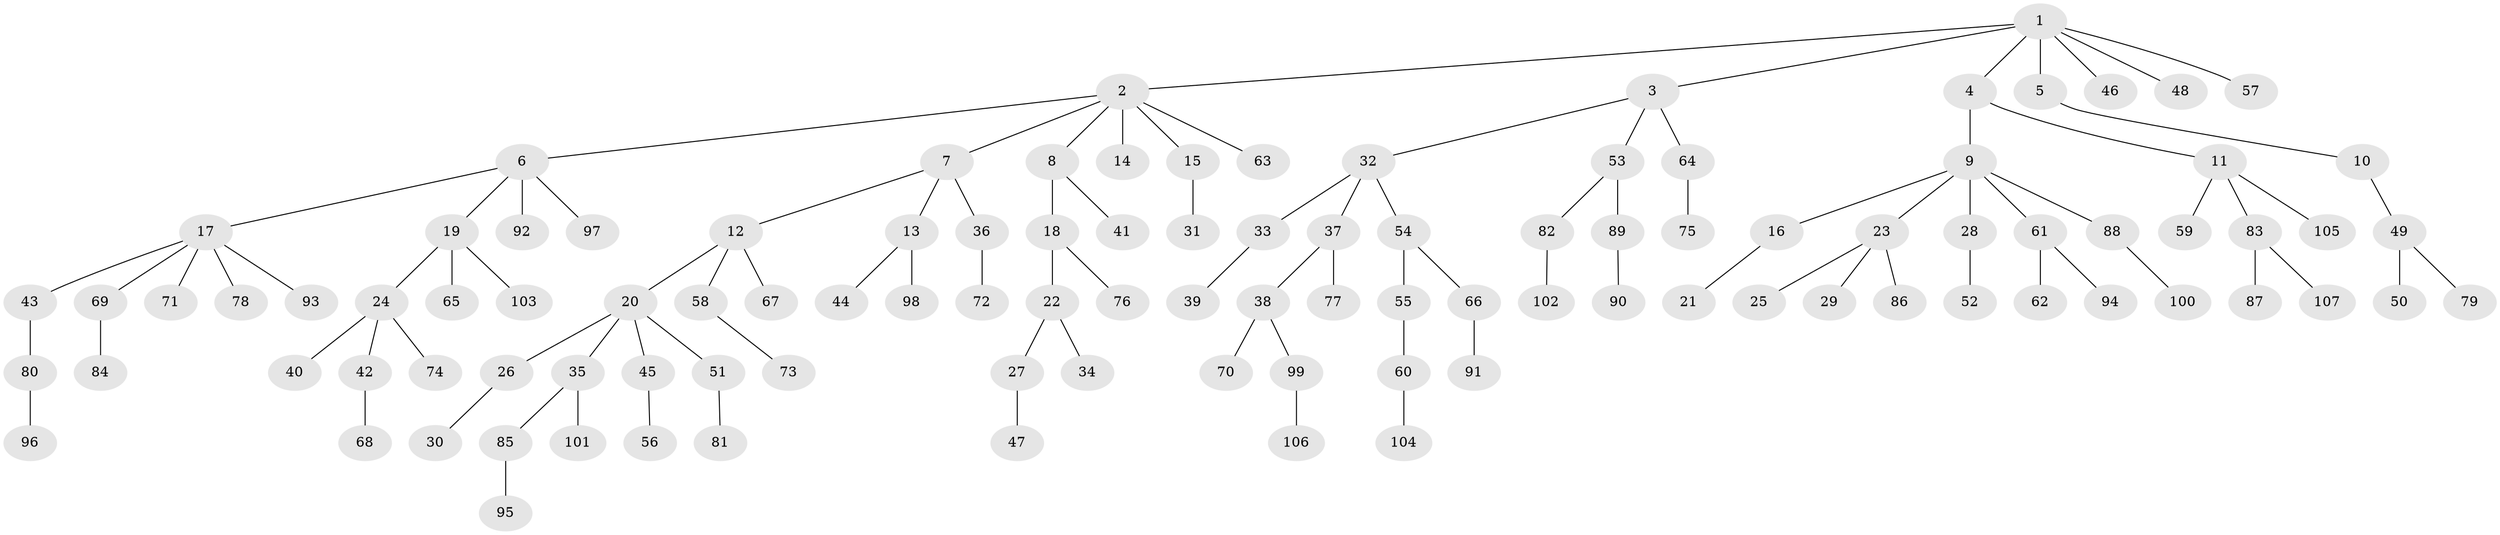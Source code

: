 // coarse degree distribution, {2: 0.30303030303030304, 4: 0.09090909090909091, 3: 0.12121212121212122, 1: 0.45454545454545453, 5: 0.030303030303030304}
// Generated by graph-tools (version 1.1) at 2025/37/03/04/25 23:37:22]
// undirected, 107 vertices, 106 edges
graph export_dot {
  node [color=gray90,style=filled];
  1;
  2;
  3;
  4;
  5;
  6;
  7;
  8;
  9;
  10;
  11;
  12;
  13;
  14;
  15;
  16;
  17;
  18;
  19;
  20;
  21;
  22;
  23;
  24;
  25;
  26;
  27;
  28;
  29;
  30;
  31;
  32;
  33;
  34;
  35;
  36;
  37;
  38;
  39;
  40;
  41;
  42;
  43;
  44;
  45;
  46;
  47;
  48;
  49;
  50;
  51;
  52;
  53;
  54;
  55;
  56;
  57;
  58;
  59;
  60;
  61;
  62;
  63;
  64;
  65;
  66;
  67;
  68;
  69;
  70;
  71;
  72;
  73;
  74;
  75;
  76;
  77;
  78;
  79;
  80;
  81;
  82;
  83;
  84;
  85;
  86;
  87;
  88;
  89;
  90;
  91;
  92;
  93;
  94;
  95;
  96;
  97;
  98;
  99;
  100;
  101;
  102;
  103;
  104;
  105;
  106;
  107;
  1 -- 2;
  1 -- 3;
  1 -- 4;
  1 -- 5;
  1 -- 46;
  1 -- 48;
  1 -- 57;
  2 -- 6;
  2 -- 7;
  2 -- 8;
  2 -- 14;
  2 -- 15;
  2 -- 63;
  3 -- 32;
  3 -- 53;
  3 -- 64;
  4 -- 9;
  4 -- 11;
  5 -- 10;
  6 -- 17;
  6 -- 19;
  6 -- 92;
  6 -- 97;
  7 -- 12;
  7 -- 13;
  7 -- 36;
  8 -- 18;
  8 -- 41;
  9 -- 16;
  9 -- 23;
  9 -- 28;
  9 -- 61;
  9 -- 88;
  10 -- 49;
  11 -- 59;
  11 -- 83;
  11 -- 105;
  12 -- 20;
  12 -- 58;
  12 -- 67;
  13 -- 44;
  13 -- 98;
  15 -- 31;
  16 -- 21;
  17 -- 43;
  17 -- 69;
  17 -- 71;
  17 -- 78;
  17 -- 93;
  18 -- 22;
  18 -- 76;
  19 -- 24;
  19 -- 65;
  19 -- 103;
  20 -- 26;
  20 -- 35;
  20 -- 45;
  20 -- 51;
  22 -- 27;
  22 -- 34;
  23 -- 25;
  23 -- 29;
  23 -- 86;
  24 -- 40;
  24 -- 42;
  24 -- 74;
  26 -- 30;
  27 -- 47;
  28 -- 52;
  32 -- 33;
  32 -- 37;
  32 -- 54;
  33 -- 39;
  35 -- 85;
  35 -- 101;
  36 -- 72;
  37 -- 38;
  37 -- 77;
  38 -- 70;
  38 -- 99;
  42 -- 68;
  43 -- 80;
  45 -- 56;
  49 -- 50;
  49 -- 79;
  51 -- 81;
  53 -- 82;
  53 -- 89;
  54 -- 55;
  54 -- 66;
  55 -- 60;
  58 -- 73;
  60 -- 104;
  61 -- 62;
  61 -- 94;
  64 -- 75;
  66 -- 91;
  69 -- 84;
  80 -- 96;
  82 -- 102;
  83 -- 87;
  83 -- 107;
  85 -- 95;
  88 -- 100;
  89 -- 90;
  99 -- 106;
}
